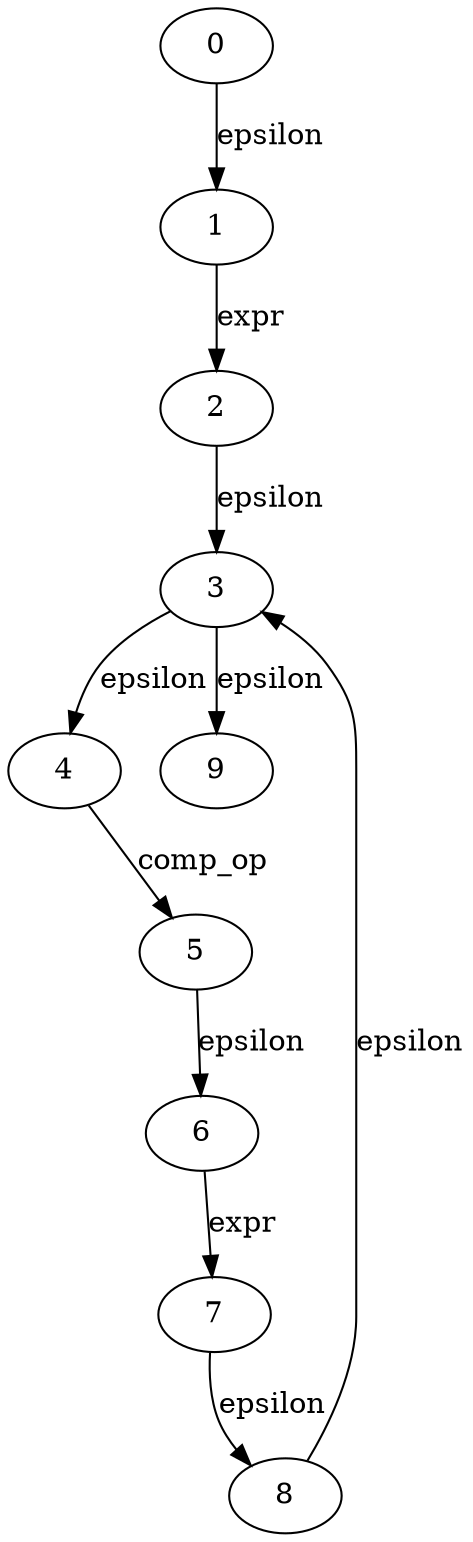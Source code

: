 
digraph comparison {
  0->1[label=epsilon]
  1->2[label=expr]
  2->3[label=epsilon]
  3->4[label=epsilon]
  4->5[label=comp_op]
  5->6[label=epsilon]
  6->7[label=expr]
  7->8[label=epsilon]
  8->3[label=epsilon]
  3->9[label=epsilon]
}
